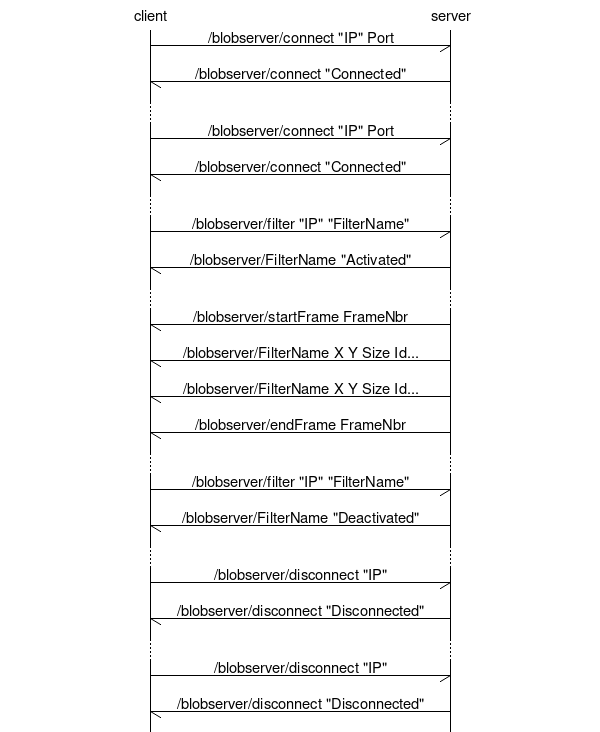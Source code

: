 # OSC protocol description for blobserver
# mscgen -T png -i protocol.msc -o protocol.png

msc
{
    # arcgradient = 8;

    a [label="client"], b [label="server"];

    # First connection
    a->b [ label = "/blobserver/connect \"IP\" Port" ];
    b->a [ label = "/blobserver/connect \"Connected\"" ];
    ...;

    # Re-asking connection
    a->b [ label = "/blobserver/connect \"IP\" Port" ];
    b->a [ label = "/blobserver/connect \"Connected\"" ];
    ...;

    # Selecting desired filter
    a->b [ label = "/blobserver/filter \"IP\" \"FilterName\"" ];
    b->a [ label = "/blobserver/FilterName \"Activated\"" ];
    ...;

    # Receiving blobs from the server
    b->a [ label = "/blobserver/startFrame FrameNbr" ];
    b->a [ label = "/blobserver/FilterName X Y Size Id..." ];
    b->a [ label = "/blobserver/FilterName X Y Size Id..." ];
    b->a [ label = "/blobserver/endFrame FrameNbr" ];
    ...;

    # Deselecting filter
    a->b [ label = "/blobserver/filter \"IP\" \"FilterName\"" ];
    b->a [ label = "/blobserver/FilterName \"Deactivated\"" ];
    ...;

    # Deconnection
    a->b [ label = "/blobserver/disconnect \"IP\"" ];
    b->a [ label = "/blobserver/disconnect \"Disconnected\"" ];
    ...;

    # Re-disconnecting
    a->b [ label = "/blobserver/disconnect \"IP\"" ];
    b->a [ label = "/blobserver/disconnect \"Disconnected\"" ];
}
